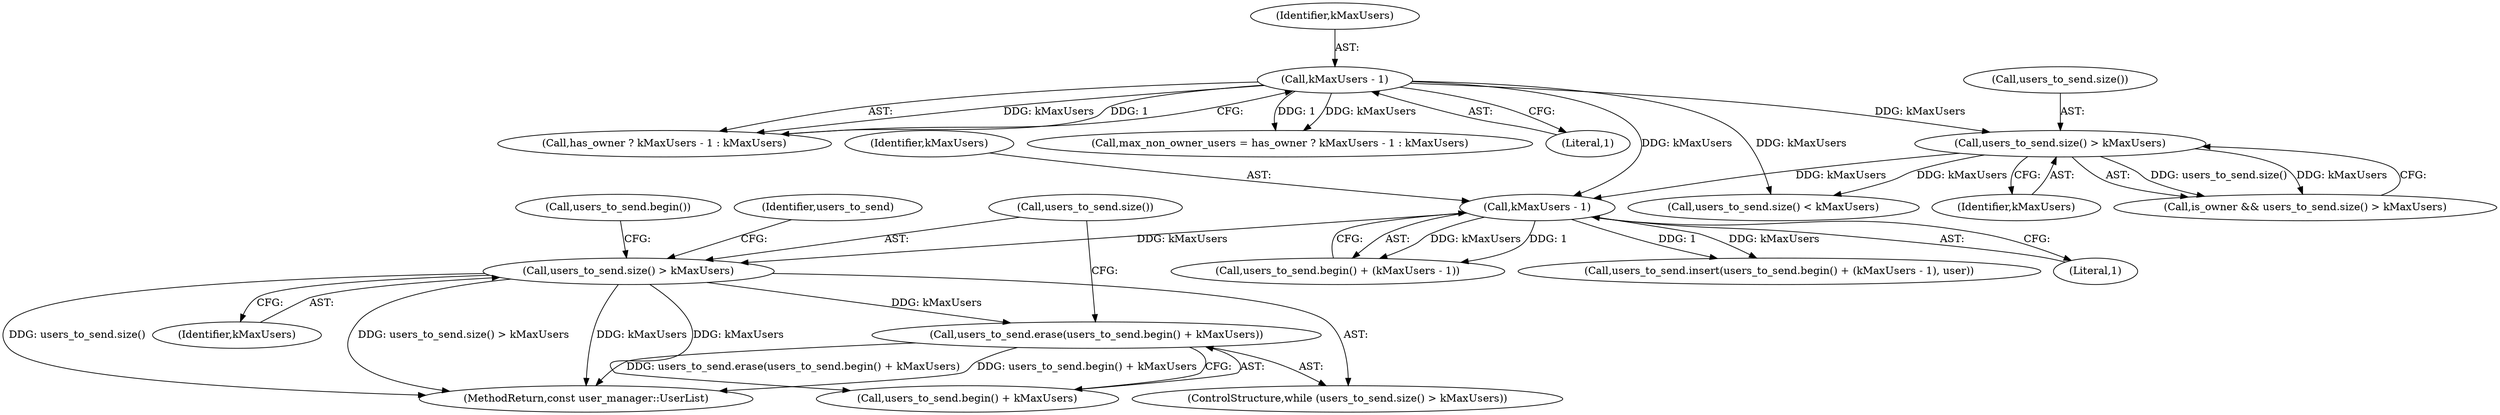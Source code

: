 digraph "0_Chrome_c66b1fc49870c514b1c1e8b53498153176d7ec2b_5@API" {
"1000175" [label="(Call,users_to_send.erase(users_to_send.begin() + kMaxUsers))"];
"1000172" [label="(Call,users_to_send.size() > kMaxUsers)"];
"1000167" [label="(Call,kMaxUsers - 1)"];
"1000160" [label="(Call,users_to_send.size() > kMaxUsers)"];
"1000115" [label="(Call,kMaxUsers - 1)"];
"1000158" [label="(Call,is_owner && users_to_send.size() > kMaxUsers)"];
"1000169" [label="(Literal,1)"];
"1000172" [label="(Call,users_to_send.size() > kMaxUsers)"];
"1000174" [label="(Identifier,kMaxUsers)"];
"1000113" [label="(Call,has_owner ? kMaxUsers - 1 : kMaxUsers)"];
"1000115" [label="(Call,kMaxUsers - 1)"];
"1000175" [label="(Call,users_to_send.erase(users_to_send.begin() + kMaxUsers))"];
"1000177" [label="(Call,users_to_send.begin())"];
"1000181" [label="(Call,users_to_send.size() < kMaxUsers)"];
"1000188" [label="(Identifier,users_to_send)"];
"1000171" [label="(ControlStructure,while (users_to_send.size() > kMaxUsers))"];
"1000162" [label="(Identifier,kMaxUsers)"];
"1000165" [label="(Call,users_to_send.begin() + (kMaxUsers - 1))"];
"1000111" [label="(Call,max_non_owner_users = has_owner ? kMaxUsers - 1 : kMaxUsers)"];
"1000168" [label="(Identifier,kMaxUsers)"];
"1000116" [label="(Identifier,kMaxUsers)"];
"1000189" [label="(MethodReturn,const user_manager::UserList)"];
"1000173" [label="(Call,users_to_send.size())"];
"1000161" [label="(Call,users_to_send.size())"];
"1000164" [label="(Call,users_to_send.insert(users_to_send.begin() + (kMaxUsers - 1), user))"];
"1000176" [label="(Call,users_to_send.begin() + kMaxUsers)"];
"1000117" [label="(Literal,1)"];
"1000160" [label="(Call,users_to_send.size() > kMaxUsers)"];
"1000167" [label="(Call,kMaxUsers - 1)"];
"1000175" -> "1000171"  [label="AST: "];
"1000175" -> "1000176"  [label="CFG: "];
"1000176" -> "1000175"  [label="AST: "];
"1000173" -> "1000175"  [label="CFG: "];
"1000175" -> "1000189"  [label="DDG: users_to_send.begin() + kMaxUsers"];
"1000175" -> "1000189"  [label="DDG: users_to_send.erase(users_to_send.begin() + kMaxUsers)"];
"1000172" -> "1000175"  [label="DDG: kMaxUsers"];
"1000172" -> "1000171"  [label="AST: "];
"1000172" -> "1000174"  [label="CFG: "];
"1000173" -> "1000172"  [label="AST: "];
"1000174" -> "1000172"  [label="AST: "];
"1000177" -> "1000172"  [label="CFG: "];
"1000188" -> "1000172"  [label="CFG: "];
"1000172" -> "1000189"  [label="DDG: users_to_send.size() > kMaxUsers"];
"1000172" -> "1000189"  [label="DDG: users_to_send.size()"];
"1000172" -> "1000189"  [label="DDG: kMaxUsers"];
"1000167" -> "1000172"  [label="DDG: kMaxUsers"];
"1000172" -> "1000176"  [label="DDG: kMaxUsers"];
"1000167" -> "1000165"  [label="AST: "];
"1000167" -> "1000169"  [label="CFG: "];
"1000168" -> "1000167"  [label="AST: "];
"1000169" -> "1000167"  [label="AST: "];
"1000165" -> "1000167"  [label="CFG: "];
"1000167" -> "1000164"  [label="DDG: kMaxUsers"];
"1000167" -> "1000164"  [label="DDG: 1"];
"1000167" -> "1000165"  [label="DDG: kMaxUsers"];
"1000167" -> "1000165"  [label="DDG: 1"];
"1000160" -> "1000167"  [label="DDG: kMaxUsers"];
"1000115" -> "1000167"  [label="DDG: kMaxUsers"];
"1000160" -> "1000158"  [label="AST: "];
"1000160" -> "1000162"  [label="CFG: "];
"1000161" -> "1000160"  [label="AST: "];
"1000162" -> "1000160"  [label="AST: "];
"1000158" -> "1000160"  [label="CFG: "];
"1000160" -> "1000158"  [label="DDG: users_to_send.size()"];
"1000160" -> "1000158"  [label="DDG: kMaxUsers"];
"1000115" -> "1000160"  [label="DDG: kMaxUsers"];
"1000160" -> "1000181"  [label="DDG: kMaxUsers"];
"1000115" -> "1000113"  [label="AST: "];
"1000115" -> "1000117"  [label="CFG: "];
"1000116" -> "1000115"  [label="AST: "];
"1000117" -> "1000115"  [label="AST: "];
"1000113" -> "1000115"  [label="CFG: "];
"1000115" -> "1000111"  [label="DDG: kMaxUsers"];
"1000115" -> "1000111"  [label="DDG: 1"];
"1000115" -> "1000113"  [label="DDG: kMaxUsers"];
"1000115" -> "1000113"  [label="DDG: 1"];
"1000115" -> "1000181"  [label="DDG: kMaxUsers"];
}
